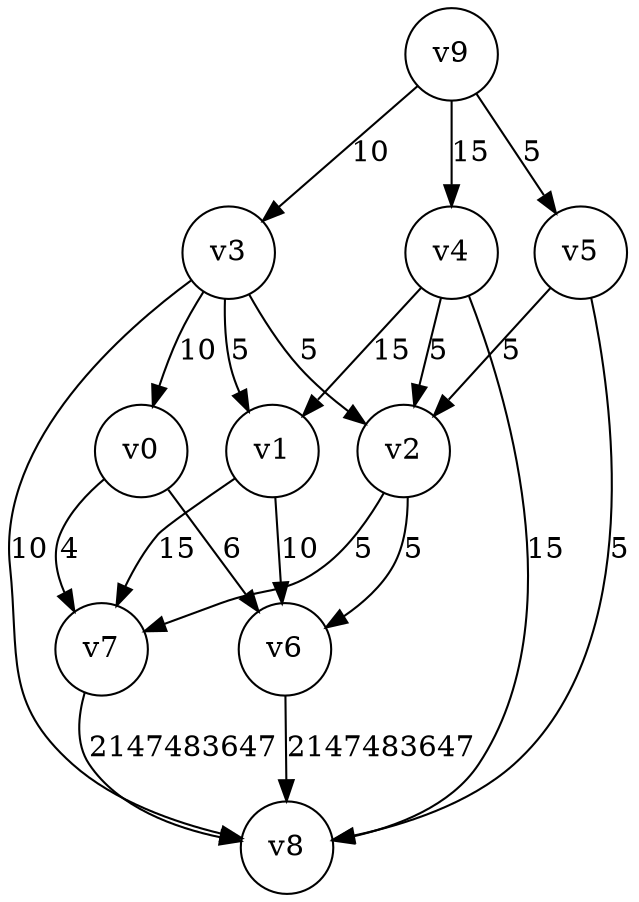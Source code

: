 digraph
{
	node [shape=circle, label="v0"] 0;
	node [shape=circle, label="v1"] 1;
	node [shape=circle, label="v2"] 2;
	node [shape=circle, label="v3"] 3;
	node [shape=circle, label="v4"] 4;
	node [shape=circle, label="v5"] 5;
	node [shape=circle, label="v6"] 6;
	node [shape=circle, label="v7"] 7;
	node [shape=circle, label="v8"] 8;
	node [shape=circle, label="v9"] 9;
	0 -> 6 [label="6"]
	0 -> 7 [label="4"]
	1 -> 6 [label="10"]
	1 -> 7 [label="15"]
	2 -> 6 [label="5"]
	2 -> 7 [label="5"]
	3 -> 0 [label="10"]
	3 -> 1 [label="5"]
	3 -> 2 [label="5"]
	3 -> 8 [label="10"]
	4 -> 1 [label="15"]
	4 -> 2 [label="5"]
	4 -> 8 [label="15"]
	5 -> 2 [label="5"]
	5 -> 8 [label="5"]
	6 -> 8 [label="2147483647"]
	7 -> 8 [label="2147483647"]
	9 -> 3 [label="10"]
	9 -> 4 [label="15"]
	9 -> 5 [label="5"]
}
